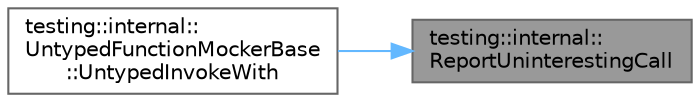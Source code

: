 digraph "testing::internal::ReportUninterestingCall"
{
 // LATEX_PDF_SIZE
  bgcolor="transparent";
  edge [fontname=Helvetica,fontsize=10,labelfontname=Helvetica,labelfontsize=10];
  node [fontname=Helvetica,fontsize=10,shape=box,height=0.2,width=0.4];
  rankdir="RL";
  Node1 [id="Node000001",label="testing::internal::\lReportUninterestingCall",height=0.2,width=0.4,color="gray40", fillcolor="grey60", style="filled", fontcolor="black",tooltip=" "];
  Node1 -> Node2 [id="edge1_Node000001_Node000002",dir="back",color="steelblue1",style="solid",tooltip=" "];
  Node2 [id="Node000002",label="testing::internal::\lUntypedFunctionMockerBase\l::UntypedInvokeWith",height=0.2,width=0.4,color="grey40", fillcolor="white", style="filled",URL="$classtesting_1_1internal_1_1_untyped_function_mocker_base.html#a819f2e6575f1245e65fc2040150b5bac",tooltip=" "];
}
